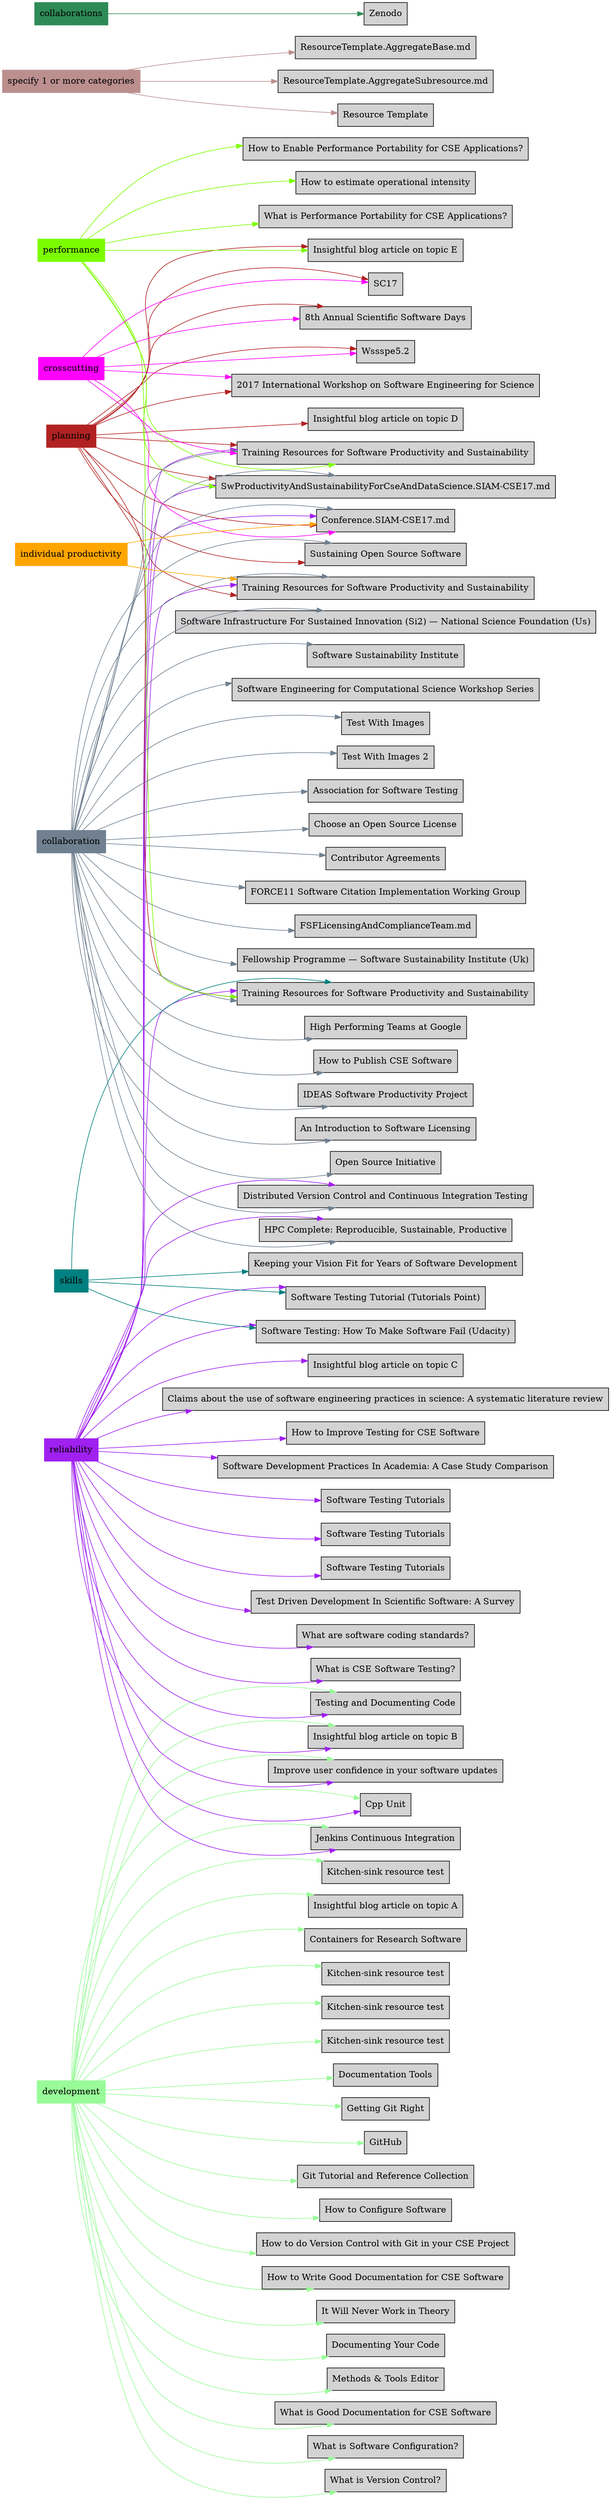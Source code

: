 digraph bettersoftware {
            rankdir = LR;
            ratio = fill;
            node [style=filled];
            node [shape = box];
"development" [color="palegreen"];
"development" ->  "BlogArticleSkeletonA.md" [color="palegreen"];
"BlogArticleSkeletonA.md" [label="Insightful blog article on topic A" URL="http://bss.parallactic.com/resources/insightful-blog-article-on-topic-a"]
"reliability" [color="purple"];
"reliability" ->  "BlogArticleSkeletonB.md" [color="purple"];
"BlogArticleSkeletonB.md" [label="Insightful blog article on topic B" URL="http://bss.parallactic.com/resources/insightful-blog-article-on-topic-b"]
"development" ->  "BlogArticleSkeletonB.md" [color="palegreen"];
"BlogArticleSkeletonB.md" [label="Insightful blog article on topic B" URL="http://bss.parallactic.com/resources/insightful-blog-article-on-topic-b"]
"reliability" ->  "BlogArticleSkeletonC.md" [color="purple"];
"BlogArticleSkeletonC.md" [label="Insightful blog article on topic C" URL="http://bss.parallactic.com/resources/insightful-blog-article-on-topic-c"]
"planning" [color="firebrick"];
"planning" ->  "BlogArticleSkeletonD.md" [color="firebrick"];
"BlogArticleSkeletonD.md" [label="Insightful blog article on topic D" URL="http://bss.parallactic.com/resources/insightful-blog-article-on-topic-d"]
"planning" ->  "BlogArticleSkeletonE.md" [color="firebrick"];
"BlogArticleSkeletonE.md" [label="Insightful blog article on topic E" URL="http://bss.parallactic.com/resources/insightful-blog-article-on-topic-e"]
"performance" [color="lawngreen"];
"performance" ->  "BlogArticleSkeletonE.md" [color="lawngreen"];
"BlogArticleSkeletonE.md" [label="Insightful blog article on topic E" URL="http://bss.parallactic.com/resources/insightful-blog-article-on-topic-e"]
"reliability" ->  "ImproveUserConfidenceInSwUpdates.md" [color="purple"];
"ImproveUserConfidenceInSwUpdates.md" [label="Improve user confidence in your software updates" URL="http://bss.parallactic.com/resources/improve-user-confidence-in-your-software-updates"]
"development" ->  "ImproveUserConfidenceInSwUpdates.md" [color="palegreen"];
"ImproveUserConfidenceInSwUpdates.md" [label="Improve user confidence in your software updates" URL="http://bss.parallactic.com/resources/improve-user-confidence-in-your-software-updates"]
"development" ->  "ContainersForResearchSw.md" [color="palegreen"];
"ContainersForResearchSw.md" [label="Containers for Research Software" URL="http://bss.parallactic.com/resources/containers-for-research-software"]
"skills" [color="teal"];
"skills" ->  "VisionFitnessForSoftwareProductivity.md" [color="teal"];
"VisionFitnessForSoftwareProductivity.md" [label="Keeping your Vision Fit for Years of Software Development" URL="http://bss.parallactic.com/resources/keeping-your-vision-fit-for-years-of-software-development"]
"collaboration" [color="slategrey"];
"collaboration" ->  "AssociationForSoftwareTesting.md" [color="slategrey"];
"AssociationForSoftwareTesting.md" [label="Association for Software Testing" URL="http://bss.parallactic.com/resources/association-for-software-testing"]
"planning" ->  "BestPracticesForHPCSwDevelopersWebinarSeries.md" [color="firebrick"];
"BestPracticesForHPCSwDevelopersWebinarSeries.md" [label="Training Resources for Software Productivity and Sustainability" URL="http://bss.parallactic.com/resources/training-resources-for-software-productivity-and-sustainability"]
"reliability" ->  "BestPracticesForHPCSwDevelopersWebinarSeries.md" [color="purple"];
"BestPracticesForHPCSwDevelopersWebinarSeries.md" [label="Training Resources for Software Productivity and Sustainability" URL="http://bss.parallactic.com/resources/training-resources-for-software-productivity-and-sustainability"]
"collaboration" ->  "BestPracticesForHPCSwDevelopersWebinarSeries.md" [color="slategrey"];
"BestPracticesForHPCSwDevelopersWebinarSeries.md" [label="Training Resources for Software Productivity and Sustainability" URL="http://bss.parallactic.com/resources/training-resources-for-software-productivity-and-sustainability"]
"crosscutting" [color="fuchsia"];
"crosscutting" ->  "BestPracticesForHPCSwDevelopersWebinarSeries.md" [color="fuchsia"];
"BestPracticesForHPCSwDevelopersWebinarSeries.md" [label="Training Resources for Software Productivity and Sustainability" URL="http://bss.parallactic.com/resources/training-resources-for-software-productivity-and-sustainability"]
"performance" ->  "BestPracticesForHPCSwDevelopersWebinarSeries.md" [color="lawngreen"];
"BestPracticesForHPCSwDevelopersWebinarSeries.md" [label="Training Resources for Software Productivity and Sustainability" URL="http://bss.parallactic.com/resources/training-resources-for-software-productivity-and-sustainability"]
"collaboration" ->  "ChooseALicense.md" [color="slategrey"];
"ChooseALicense.md" [label="Choose an Open Source License" URL="http://bss.parallactic.com/resources/choose-an-open-source-license"]
"reliability" ->  "ClaimsAboutSoftwareEnginScienceReview.md" [color="purple"];
"ClaimsAboutSoftwareEnginScienceReview.md" [label="Claims about the use of software engineering practices in science: A systematic literature review", URL="http://bss.parallactic.com/resources/claims-about-the-use-of-software-engineering-practices-in-science-a-systematic-literature-review"]
"collaboration" ->  "ContributorAgreements.md" [color="slategrey"];
"ContributorAgreements.md" [label="Contributor Agreements" URL="http://bss.parallactic.com/resources/contributor-agreements"]
"reliability" ->  "CppUnit.md" [color="purple"];
"development" ->  "CppUnit.md" [color="palegreen"];
"CppUnit.md" [label="Cpp Unit" URL="http://bss.parallactic.com/resources/cpp-unit"]
"planning" ->  "CseCollaborationThroughSoftwareImprovingProductivityAndSustainability.SIAM-CSE17.md" [color="firebrick"];
"CseCollaborationThroughSoftwareImprovingProductivityAndSustainability.SIAM-CSE17.md" [label="Training Resources for Software Productivity and Sustainability" URL="http://bss.parallactic.com/resources/training-resources-for-software-productivity-and-sustainability"]
"reliability" ->  "CseCollaborationThroughSoftwareImprovingProductivityAndSustainability.SIAM-CSE17.md" [color="purple"];
"CseCollaborationThroughSoftwareImprovingProductivityAndSustainability.SIAM-CSE17.md" [label="Training Resources for Software Productivity and Sustainability" URL="http://bss.parallactic.com/resources/training-resources-for-software-productivity-and-sustainability"]
"collaboration" ->  "CseCollaborationThroughSoftwareImprovingProductivityAndSustainability.SIAM-CSE17.md" [color="slategrey"];
"CseCollaborationThroughSoftwareImprovingProductivityAndSustainability.SIAM-CSE17.md" [label="Training Resources for Software Productivity and Sustainability" URL="http://bss.parallactic.com/resources/training-resources-for-software-productivity-and-sustainability"]
"individual productivity" [color="orange"];
"individual productivity" ->  "CseCollaborationThroughSoftwareImprovingProductivityAndSustainability.SIAM-CSE17.md" [color="orange"];
"CseCollaborationThroughSoftwareImprovingProductivityAndSustainability.SIAM-CSE17.md" [label="Training Resources for Software Productivity and Sustainability" URL="http://bss.parallactic.com/resources/training-resources-for-software-productivity-and-sustainability"]
"reliability" ->  "DistributedVersionControlAndContinuousIntegrationTesting.md" [color="purple"];
"DistributedVersionControlAndContinuousIntegrationTesting.md" [label="Distributed Version Control and Continuous Integration Testing" URL="http://bss.parallactic.com/resources/distributed-version-control-and-continuous-integration-testing"]
"collaboration" ->  "DistributedVersionControlAndContinuousIntegrationTesting.md" [color="slategrey"];
"DistributedVersionControlAndContinuousIntegrationTesting.md" [label="Distributed Version Control and Continuous Integration Testing" URL="http://bss.parallactic.com/resources/distributed-version-control-and-continuous-integration-testing"]
"development" ->  "DocumentationTools.Doxygen.md" [color="palegreen"];
"DocumentationTools.Doxygen.md" [label="Kitchen-sink resource test" URL="http://bss.parallactic.com/resources/kitchen-sink-resource-test"]
"development" ->  "DocumentationTools.ReadTheDocs.md" [color="palegreen"];
"DocumentationTools.ReadTheDocs.md" [label="Kitchen-sink resource test" URL="http://bss.parallactic.com/resources/kitchen-sink-resource-test"]
"development" ->  "DocumentationTools.Sphinx.md" [color="palegreen"];
"DocumentationTools.Sphinx.md" [label="Kitchen-sink resource test" URL="http://bss.parallactic.com/resources/kitchen-sink-resource-test"]
"development" ->  "DocumentationTools.md" [color="palegreen"];
"DocumentationTools.md" [label="Documentation Tools" URL="http://bss.parallactic.com/resources/documentation-tools"]
"collaboration" ->  "FORCE11SoftwareCitationImplementationWorkingGroup.md" [color="slategrey"];
"FORCE11SoftwareCitationImplementationWorkingGroup.md" [label="FORCE11 Software Citation Implementation Working Group" URL="http://bss.parallactic.com/resources/force11-software-citation-implementation-working-group"]
"collaboration" ->  "FSFLicensingAndComplianceTeam.md" [color="slategrey"];
"collaboration" ->  "FellowshipProgrammeSoftwareSustainabilityInstituteUK.md" [color="slategrey"];
"FellowshipProgrammeSoftwareSustainabilityInstituteUK.md" [label="Fellowship Programme — Software Sustainability Institute (Uk)" URL="http://bss.parallactic.com/resources/fellowship-programme-software-sustainability-institute-uk"]
"development" ->  "GettingGitRight.md" [color="palegreen"];
"GettingGitRight.md" [label="Getting Git Right" URL="http://bss.parallactic.com/resources/getting-git-right"]
"development" ->  "GitHub.md" [color="palegreen"];
"GitHub.md" [label="GitHub" URL="http://bss.parallactic.com/resources/git-hub"]
"development" ->  "GitTutorialAndReferenceCollection.md" [color="palegreen"];
"GitTutorialAndReferenceCollection.md" [label="Git Tutorial and Reference Collection" URL="http://bss.parallactic.com/resources/git-tutorial-and-reference-collection"]
"collaboration" ->  "GoogleHiPerfTeams.md" [color="slategrey"];
"GoogleHiPerfTeams.md" [label="High Performing Teams at Google" URL="http://bss.parallactic.com/resources/high-performing-teams-at-google"]
"collaboration" ->  "HerouxATPESC2016.md" [color="slategrey"];
"reliability" ->  "HerouxATPESC2016.md" [color="purple"];
"HerouxATPESC2016.md" [label="HPC Complete: Reproducible, Sustainable, Productive" URL="http://bss.parallactic.com/resources/hpc-complete-reproducible-sustainable-productive"]
"development" ->  "HowToConfigureSw.md" [color="palegreen"];
"HowToConfigureSw.md" [label="How to Configure Software" URL="http://bss.parallactic.com/resources/how-to-configure-software"]
"development" ->  "HowToDoVersionControlWithGitInYourCseProject.md" [color="palegreen"];
"HowToDoVersionControlWithGitInYourCseProject.md" [label="How to do Version Control with Git in your CSE Project" URL="http://bss.parallactic.com/resources/how-to-do-version-control-with-git-in-your-cse-project"]
"performance" ->  "HowToEnablePerfPortabilityForCseApps.md" [color="lawngreen"];
"HowToEnablePerfPortabilityForCseApps.md" [label="How to Enable Performance Portability for CSE Applications?" URL="http://bss.parallactic.com/resources/how-to-enable-performance-portability-for-cse-applications?"]
"performance" ->  "HowToEstimateOperationalIntensity.md" [color="lawngreen"];
"HowToEstimateOperationalIntensity.md" [label="How to estimate operational intensity" URL="http://bss.parallactic.com/resources/how-to-estimate-operational-intensity"]
"reliability" ->  "HowToImproveTestingForCseSw.md" [color="purple"];
"HowToImproveTestingForCseSw.md" [label="How to Improve Testing for CSE Software" URL="http://bss.parallactic.com/resources/how-to-improve-testing-for-cse-software"]
"collaboration" ->  "HowToPublishCseSw.md" [color="slategrey"];
"HowToPublishCseSw.md" [label="How to Publish CSE Software" URL="http://bss.parallactic.com/resources/how-to-publish-cse-software"]
"development" ->  "HowToWriteGoodDocumentation.md" [color="palegreen"];
"HowToWriteGoodDocumentation.md" [label="How to Write Good Documentation for CSE Software" URL="http://bss.parallactic.com/resources/how-to-write-good-documentation-for-cse-software"]
"collaboration" ->  "IDEASSoftwareProductivityProject.md" [color="slategrey"];
"IDEASSoftwareProductivityProject.md" [label="IDEAS Software Productivity Project" URL="http://bss.parallactic.com/resources/ideas-software-productivity-project"]
"collaboration" ->  "IntroToSoftwareLicensing.md" [color="slategrey"];
"IntroToSoftwareLicensing.md" [label="An Introduction to Software Licensing" URL="http://bss.parallactic.com/resources/an-introduction-to-software-licensing"]
"development" ->  "ItWillNeverWorkInTheory.md" [color="palegreen"];
"ItWillNeverWorkInTheory.md" [label="It Will Never Work in Theory" URL="http://bss.parallactic.com/resources/it-will-never-work-in-theory"]
"reliability" ->  "JenkinsCI.md" [color="purple"];
"JenkinsCI.md" [label="Jenkins Continuous Integration" URL="http://bss.parallactic.com/resources/jenkins-continuous-integration"]
"development" ->  "JenkinsCI.md" [color="palegreen"];
"JenkinsCI.md" [label="Jenkins Continuous Integration" URL="http://bss.parallactic.com/resources/jenkins-continuous-integration"]
"development" ->  "KlinvexATPESC2016.md" [color="palegreen"];
"KlinvexATPESC2016.md" [label="Documenting Your Code" URL="http://bss.parallactic.com/resources/documenting-your-code"]
"development" ->  "MethodsAndToolsEditor.md" [color="palegreen"];
"MethodsAndToolsEditor.md" [label="Methods & Tools Editor" URL="http://bss.parallactic.com/resources/methods-tools-editor"]
"collaboration" ->  "OSSSustainabilityResources.md" [color="slategrey"];
"OSSSustainabilityResources.md" [label="Sustaining Open Source Software" URL="http://bss.parallactic.com/resources/sustaining-open-source-software"]
"planning" ->  "OSSSustainabilityResources.md" [color="firebrick"];
"OSSSustainabilityResources.md" [label="Sustaining Open Source Software" URL="http://bss.parallactic.com/resources/sustaining-open-source-software"]
"collaboration" ->  "OpenSourceInitiative.md" [color="slategrey"];
"OpenSourceInitiative.md" [label="Open Source Initiative" URL="http://bss.parallactic.com/resources/open-source-initiative"]
"specify 1 or more categories" [color="rosybrown"];
"specify 1 or more categories" ->  "ResourceTemplate.AggregateBase.md" [color="rosybrown"];
"specify 1 or more categories" ->  "ResourceTemplate.AggregateSubresource.md" [color="rosybrown"];
"specify 1 or more categories" ->  "ResourceTemplate.Basic.md" [color="rosybrown"];
"ResourceTemplate.Basic.md" [label="Resource Template" URL="http://bss.parallactic.com/resources/resource-template"]
"reliability" ->  "SoftwareDevelopmentPracticesInAcademiaACaseStudyComparison.md" [color="purple"];
"SoftwareDevelopmentPracticesInAcademiaACaseStudyComparison.md" [label="Software Development Practices In Academia: A Case Study Comparison", URL="http://bss.parallactic.com/resources/software-development-practices-in-academia-a-case-study-comparison"]
"collaboration" ->  "SoftwareInfrastructureForSustainedInnovationSI2NationalScienceFoundationUS.md" [color="slategrey"];
"SoftwareInfrastructureForSustainedInnovationSI2NationalScienceFoundationUS.md" [label="Software Infrastructure For Sustained Innovation (Si2) — National Science Foundation (Us)" URL="http://bss.parallactic.com/resources/software-infrastructure-for-sustained-innovation-si2-national-science-foundation-us"]
"collaboration" ->  "SoftwareSustainabilityInstitute.md" [color="slategrey"];
"SoftwareSustainabilityInstitute.md" [label="Software Sustainability Institute" URL="http://bss.parallactic.com/resources/software-sustainability-institute"]
"collaboration" ->  "SwEngForComputationalScienceWorkshopSeries.md" [color="slategrey"];
"SwEngForComputationalScienceWorkshopSeries.md" [label="Software Engineering for Computational Science Workshop Series" URL="http://bss.parallactic.com/resources/software-engineering-for-computational-science-workshop-series"]
"planning" ->  "SwProductivityAndSustainabilityForCseAndDataScience.SIAM-CSE17.md" [color="firebrick"];
"reliability" ->  "SwProductivityAndSustainabilityForCseAndDataScience.SIAM-CSE17.md" [color="purple"];
"collaboration" ->  "SwProductivityAndSustainabilityForCseAndDataScience.SIAM-CSE17.md" [color="slategrey"];
"performance" ->  "SwProductivityAndSustainabilityForCseAndDataScience.SIAM-CSE17.md" [color="lawngreen"];
"reliability" ->  "SwTestingTutorialTutorialsPoint.md" [color="purple"];
"SwTestingTutorialTutorialsPoint.md" [label="Software Testing Tutorial (Tutorials Point)" URL="http://bss.parallactic.com/resources/software-testing-tutorial-tutorials-point"]
"skills" ->  "SwTestingTutorialTutorialsPoint.md" [color="teal"];
"reliability" ->  "SwTestingTutorials.Cse.md" [color="purple"];
"SwTestingTutorials.Cse.md" [label="Software Testing Tutorials" URL="http://bss.parallactic.com/resources/software-testing-tutorials"]
"reliability" ->  "SwTestingTutorials.General.md" [color="purple"];
"SwTestingTutorials.General.md" [label="Software Testing Tutorials" URL="http://bss.parallactic.com/resources/software-testing-tutorials"]
"reliability" ->  "SwTestingTutorials.md" [color="purple"];
"SwTestingTutorials.md" [label="Software Testing Tutorials" URL="http://bss.parallactic.com/resources/software-testing-tutorials"]
"reliability" ->  "SwTestingUdacity.md" [color="purple"];
"skills" ->  "SwTestingUdacity.md" [color="teal"];
"SwTestingUdacity.md" [label="Software Testing: How To Make Software Fail (Udacity)" URL="http://bss.parallactic.com/resources/software-testing-how-to-make-software-fail-udacity"]
"reliability" ->  "TestDrivenDevptInScientificSwASurvey.md" [color="purple"];
"TestDrivenDevptInScientificSwASurvey.md" [label="Test Driven Development In Scientific Software: A Survey" URL="http://bss.parallactic.com/resources/test-driven-development-in-scientific-software-a-survey"]
"collaboration" ->  "TestImages.md" [color="slategrey"];
"TestImages.md" [label="Test With Images" URL="http://bss.parallactic.com/resources/test-with-images"]
"collaboration" ->  "TestImages2.md" [color="slategrey"];
"TestImages2.md" [label="Test With Images 2\n" URL="http://bss.parallactic.com/resources/test-with-images-2 "]
"reliability" ->  "TestingAndDocumentingCode.md" [color="purple"];
"TestingAndDocumentingCode.md" [label="Testing and Documenting Code" URL="http://bss.parallactic.com/resources/testing-and-documenting-code"]
"development" ->  "TestingAndDocumentingCode.md" [color="palegreen"];
"TestingAndDocumentingCode.md" [label="Testing and Documenting Code" URL="http://bss.parallactic.com/resources/testing-and-documenting-code"]
"planning" ->  "Training.ProductivityAndSustainability.md" [color="firebrick"];
"Training.ProductivityAndSustainability.md" [label="Training Resources for Software Productivity and Sustainability" URL="http://bss.parallactic.com/resources/training-resources-for-software-productivity-and-sustainability"]
"reliability" ->  "Training.ProductivityAndSustainability.md" [color="purple"];
"Training.ProductivityAndSustainability.md" [label="Training Resources for Software Productivity and Sustainability" URL="http://bss.parallactic.com/resources/training-resources-for-software-productivity-and-sustainability"]
"collaboration" ->  "Training.ProductivityAndSustainability.md" [color="slategrey"];
"Training.ProductivityAndSustainability.md" [label="Training Resources for Software Productivity and Sustainability" URL="http://bss.parallactic.com/resources/training-resources-for-software-productivity-and-sustainability"]
"performance" ->  "Training.ProductivityAndSustainability.md" [color="lawngreen"];
"Training.ProductivityAndSustainability.md" [label="Training Resources for Software Productivity and Sustainability" URL="http://bss.parallactic.com/resources/training-resources-for-software-productivity-and-sustainability"]
"skills" ->  "Training.ProductivityAndSustainability.md" [color="teal"];
"Training.ProductivityAndSustainability.md" [label="Training Resources for Software Productivity and Sustainability" URL="http://bss.parallactic.com/resources/training-resources-for-software-productivity-and-sustainability"]
"reliability" ->  "WhatAreSwCodingStandards.md" [color="purple"];
"WhatAreSwCodingStandards.md" [label="What are software coding standards?" URL="http://bss.parallactic.com/resources/what-are-software-coding-standards?"]
"reliability" ->  "WhatIsCseSwTesting.md" [color="purple"];
"WhatIsCseSwTesting.md" [label="What is CSE Software Testing?" URL="http://bss.parallactic.com/resources/what-is-cse-software-testing?"]
"development" ->  "WhatIsGoodDocumentation.md" [color="palegreen"];
"WhatIsGoodDocumentation.md" [label="What is Good Documentation for CSE Software" URL="http://bss.parallactic.com/resources/what-is-good-documentation-for-cse-software"]
"performance" ->  "WhatIsPerfPortabilityForCseApps.md" [color="lawngreen"];
"WhatIsPerfPortabilityForCseApps.md" [label="What is Performance Portability for CSE Applications?" URL="http://bss.parallactic.com/resources/what-is-performance-portability-for-cse-applications?"]
"development" ->  "WhatIsSwConfiguration.md" [color="palegreen"];
"WhatIsSwConfiguration.md" [label="What is Software Configuration?" URL="http://bss.parallactic.com/resources/what-is-software-configuration?"]
"development" ->  "WhatIsVersionControl.md" [color="palegreen"];
"WhatIsVersionControl.md" [label="What is Version Control?" URL="http://bss.parallactic.com/resources/what-is-version-control?"]
"collaborations" [color="seagreen"];
"collaborations" ->  "Zenodo.md" [color="seagreen"];
"Zenodo.md" [label="Zenodo" URL="http://bss.parallactic.com/resources/zenodo"]
"development" ->  "kitchen-sink-TEST.md" [color="palegreen"];
"kitchen-sink-TEST.md" [label="Kitchen-sink resource test" URL="http://bss.parallactic.com/resources/kitchen-sink-resource-test"]"planning" ->  "Conference.SC17.md" [color="firebrick"];
"Conference.SC17.md" [label="SC17" URL="http://bss.parallactic.com/resources/sc17"]
"crosscutting" ->  "Conference.SC17.md" [color="fuchsia"];
"Conference.SC17.md" [label="SC17" URL="http://bss.parallactic.com/resources/sc17"]
"crosscutting" ->  "Conference.SIAM-CSE17.md" [color="fuchsia"];
"individual productivity" ->  "Conference.SIAM-CSE17.md" [color="orange"];
"planning" ->  "Conference.SIAM-CSE17.md" [color="firebrick"];
"collaboration" ->  "Conference.SIAM-CSE17.md" [color="slategrey"];
"reliability" ->  "Conference.SIAM-CSE17.md" [color="purple"];
"planning" ->  "Conference.ScientificSoftwareDays17.md" [color="firebrick"];
"Conference.ScientificSoftwareDays17.md" [label="8th Annual Scientific Software Days" URL="http://bss.parallactic.com/resources/8th-annual-scientific-software-days"]
"crosscutting" ->  "Conference.ScientificSoftwareDays17.md" [color="fuchsia"];
"Conference.ScientificSoftwareDays17.md" [label="8th Annual Scientific Software Days" URL="http://bss.parallactic.com/resources/8th-annual-scientific-software-days"]
"planning" ->  "WSSSPE5.2.md" [color="firebrick"];
"crosscutting" ->  "WSSSPE5.2.md" [color="fuchsia"];
"WSSSPE5.2.md" [label="Wssspe5.2\n" URL="http://bss.parallactic.com/events/wssspe5-2 "];
"planning" ->  "Workshop.SE4Science17.md" [color="firebrick"];
"Workshop.SE4Science17.md" [label="2017 International Workshop on Software Engineering for Science" URL="http://bss.parallactic.com/resources/2017-international-workshop-on-software-engineering-for-science"]
"crosscutting" ->  "Workshop.SE4Science17.md" [color="fuchsia"];
"Workshop.SE4Science17.md" [label="2017 International Workshop on Software Engineering for Science" URL="http://bss.parallactic.com/resources/2017-international-workshop-on-software-engineering-for-science"]}